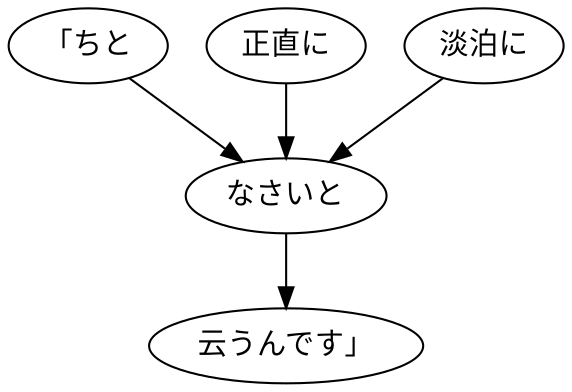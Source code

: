 digraph graph7145 {
	node0 [label="「ちと"];
	node1 [label="正直に"];
	node2 [label="淡泊に"];
	node3 [label="なさいと"];
	node4 [label="云うんです」"];
	node0 -> node3;
	node1 -> node3;
	node2 -> node3;
	node3 -> node4;
}
